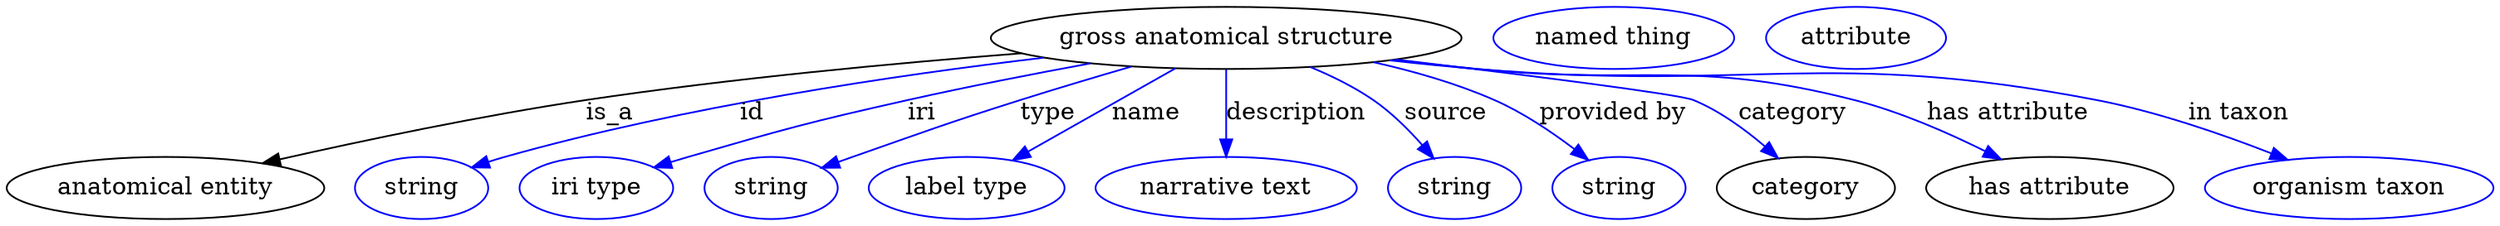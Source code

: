 digraph {
	graph [bb="0,0,1436.8,123"];
	node [label="\N"];
	"gross anatomical structure"	[height=0.5,
		label="gross anatomical structure",
		pos="704.64,105",
		width=3.7733];
	"anatomical entity"	[height=0.5,
		pos="91.642,18",
		width=2.5456];
	"gross anatomical structure" -> "anatomical entity"	[label=is_a,
		lp="348.64,61.5",
		pos="e,147.8,32.362 586.35,96.1 513.52,90.421 418.39,81.54 334.64,69 274.27,59.96 206.26,45.604 157.58,34.589"];
	id	[color=blue,
		height=0.5,
		label=string,
		pos="239.64,18",
		width=1.0652];
	"gross anatomical structure" -> id	[color=blue,
		label=id,
		lp="430.64,61.5",
		pos="e,268.64,29.948 599.52,93.583 514.32,83.543 391.75,65.457 287.64,36 284.54,35.121 281.34,34.148 278.14,33.124",
		style=solid];
	iri	[color=blue,
		height=0.5,
		label="iri type",
		pos="340.64,18",
		width=1.2277];
	"gross anatomical structure" -> iri	[color=blue,
		label=iri,
		lp="528.64,61.5",
		pos="e,374.27,29.865 626.06,90.271 593.35,84.241 555.06,76.77 520.64,69 464.17,56.251 450.27,52.03 394.64,36 391.13,34.988 387.5,33.911 \
383.86,32.81",
		style=solid];
	type	[color=blue,
		height=0.5,
		label=string,
		pos="441.64,18",
		width=1.0652];
	"gross anatomical structure" -> type	[color=blue,
		label=type,
		lp="601.64,61.5",
		pos="e,470.94,29.697 649.99,88.447 629.73,82.542 606.58,75.638 585.64,69 542.23,55.239 531.61,51.079 488.64,36 485.96,35.057 483.19,34.077 \
480.4,33.084",
		style=solid];
	name	[color=blue,
		height=0.5,
		label="label type",
		pos="554.64,18",
		width=1.5707];
	"gross anatomical structure" -> name	[color=blue,
		label=name,
		lp="658.64,61.5",
		pos="e,581.33,34.123 675.36,87.409 650.96,73.58 616.11,53.831 590.12,39.104",
		style=solid];
	description	[color=blue,
		height=0.5,
		label="narrative text",
		pos="704.64,18",
		width=2.0943];
	"gross anatomical structure" -> description	[color=blue,
		label=description,
		lp="745.14,61.5",
		pos="e,704.64,36.175 704.64,86.799 704.64,75.163 704.64,59.548 704.64,46.237",
		style=solid];
	source	[color=blue,
		height=0.5,
		label=string,
		pos="836.64,18",
		width=1.0652];
	"gross anatomical structure" -> source	[color=blue,
		label=source,
		lp="831.64,61.5",
		pos="e,824.52,35.129 753.24,88.135 765.66,82.991 778.6,76.608 789.64,69 800.11,61.784 810.02,51.893 818.02,42.813",
		style=solid];
	"provided by"	[color=blue,
		height=0.5,
		label=string,
		pos="931.64,18",
		width=1.0652];
	"gross anatomical structure" -> "provided by"	[color=blue,
		label="provided by",
		lp="928.14,61.5",
		pos="e,914.16,34.036 789.79,90.928 813.02,85.723 837.8,78.611 859.64,69 876.21,61.709 892.93,50.399 906.07,40.379",
		style=solid];
	category	[height=0.5,
		pos="1039.6,18",
		width=1.4263];
	"gross anatomical structure" -> category	[color=blue,
		label=category,
		lp="1032.1,61.5",
		pos="e,1023.6,35.317 802.83,92.487 876.68,83.632 966.52,72.36 974.64,69 989.82,62.72 1004.5,51.945 1016.1,42.002",
		style=solid];
	"has attribute"	[height=0.5,
		pos="1180.6,18",
		width=1.9859];
	"gross anatomical structure" -> "has attribute"	[color=blue,
		label="has attribute",
		lp="1156.6,61.5",
		pos="e,1152.3,34.72 800.64,92.186 816.66,90.353 833.11,88.554 848.64,87 945.82,77.273 973,93.095 1067.6,69 1093.9,62.315 1121.8,50.055 \
1143.2,39.348",
		style=solid];
	"in taxon"	[color=blue,
		height=0.5,
		label="organism taxon",
		pos="1353.6,18",
		width=2.3109];
	"gross anatomical structure" -> "in taxon"	[color=blue,
		label="in taxon",
		lp="1289.6,61.5",
		pos="e,1318.1,34.309 798.66,91.975 815.29,90.113 832.46,88.359 848.64,87 1007.8,73.627 1050.8,99.175 1207.6,69 1242.4,62.323 1280.1,49.247 \
1308.5,38.141",
		style=solid];
	"named thing_category"	[color=blue,
		height=0.5,
		label="named thing",
		pos="927.64,105",
		width=1.9318];
	"organismal entity_has attribute"	[color=blue,
		height=0.5,
		label=attribute,
		pos="1067.6,105",
		width=1.4443];
}
